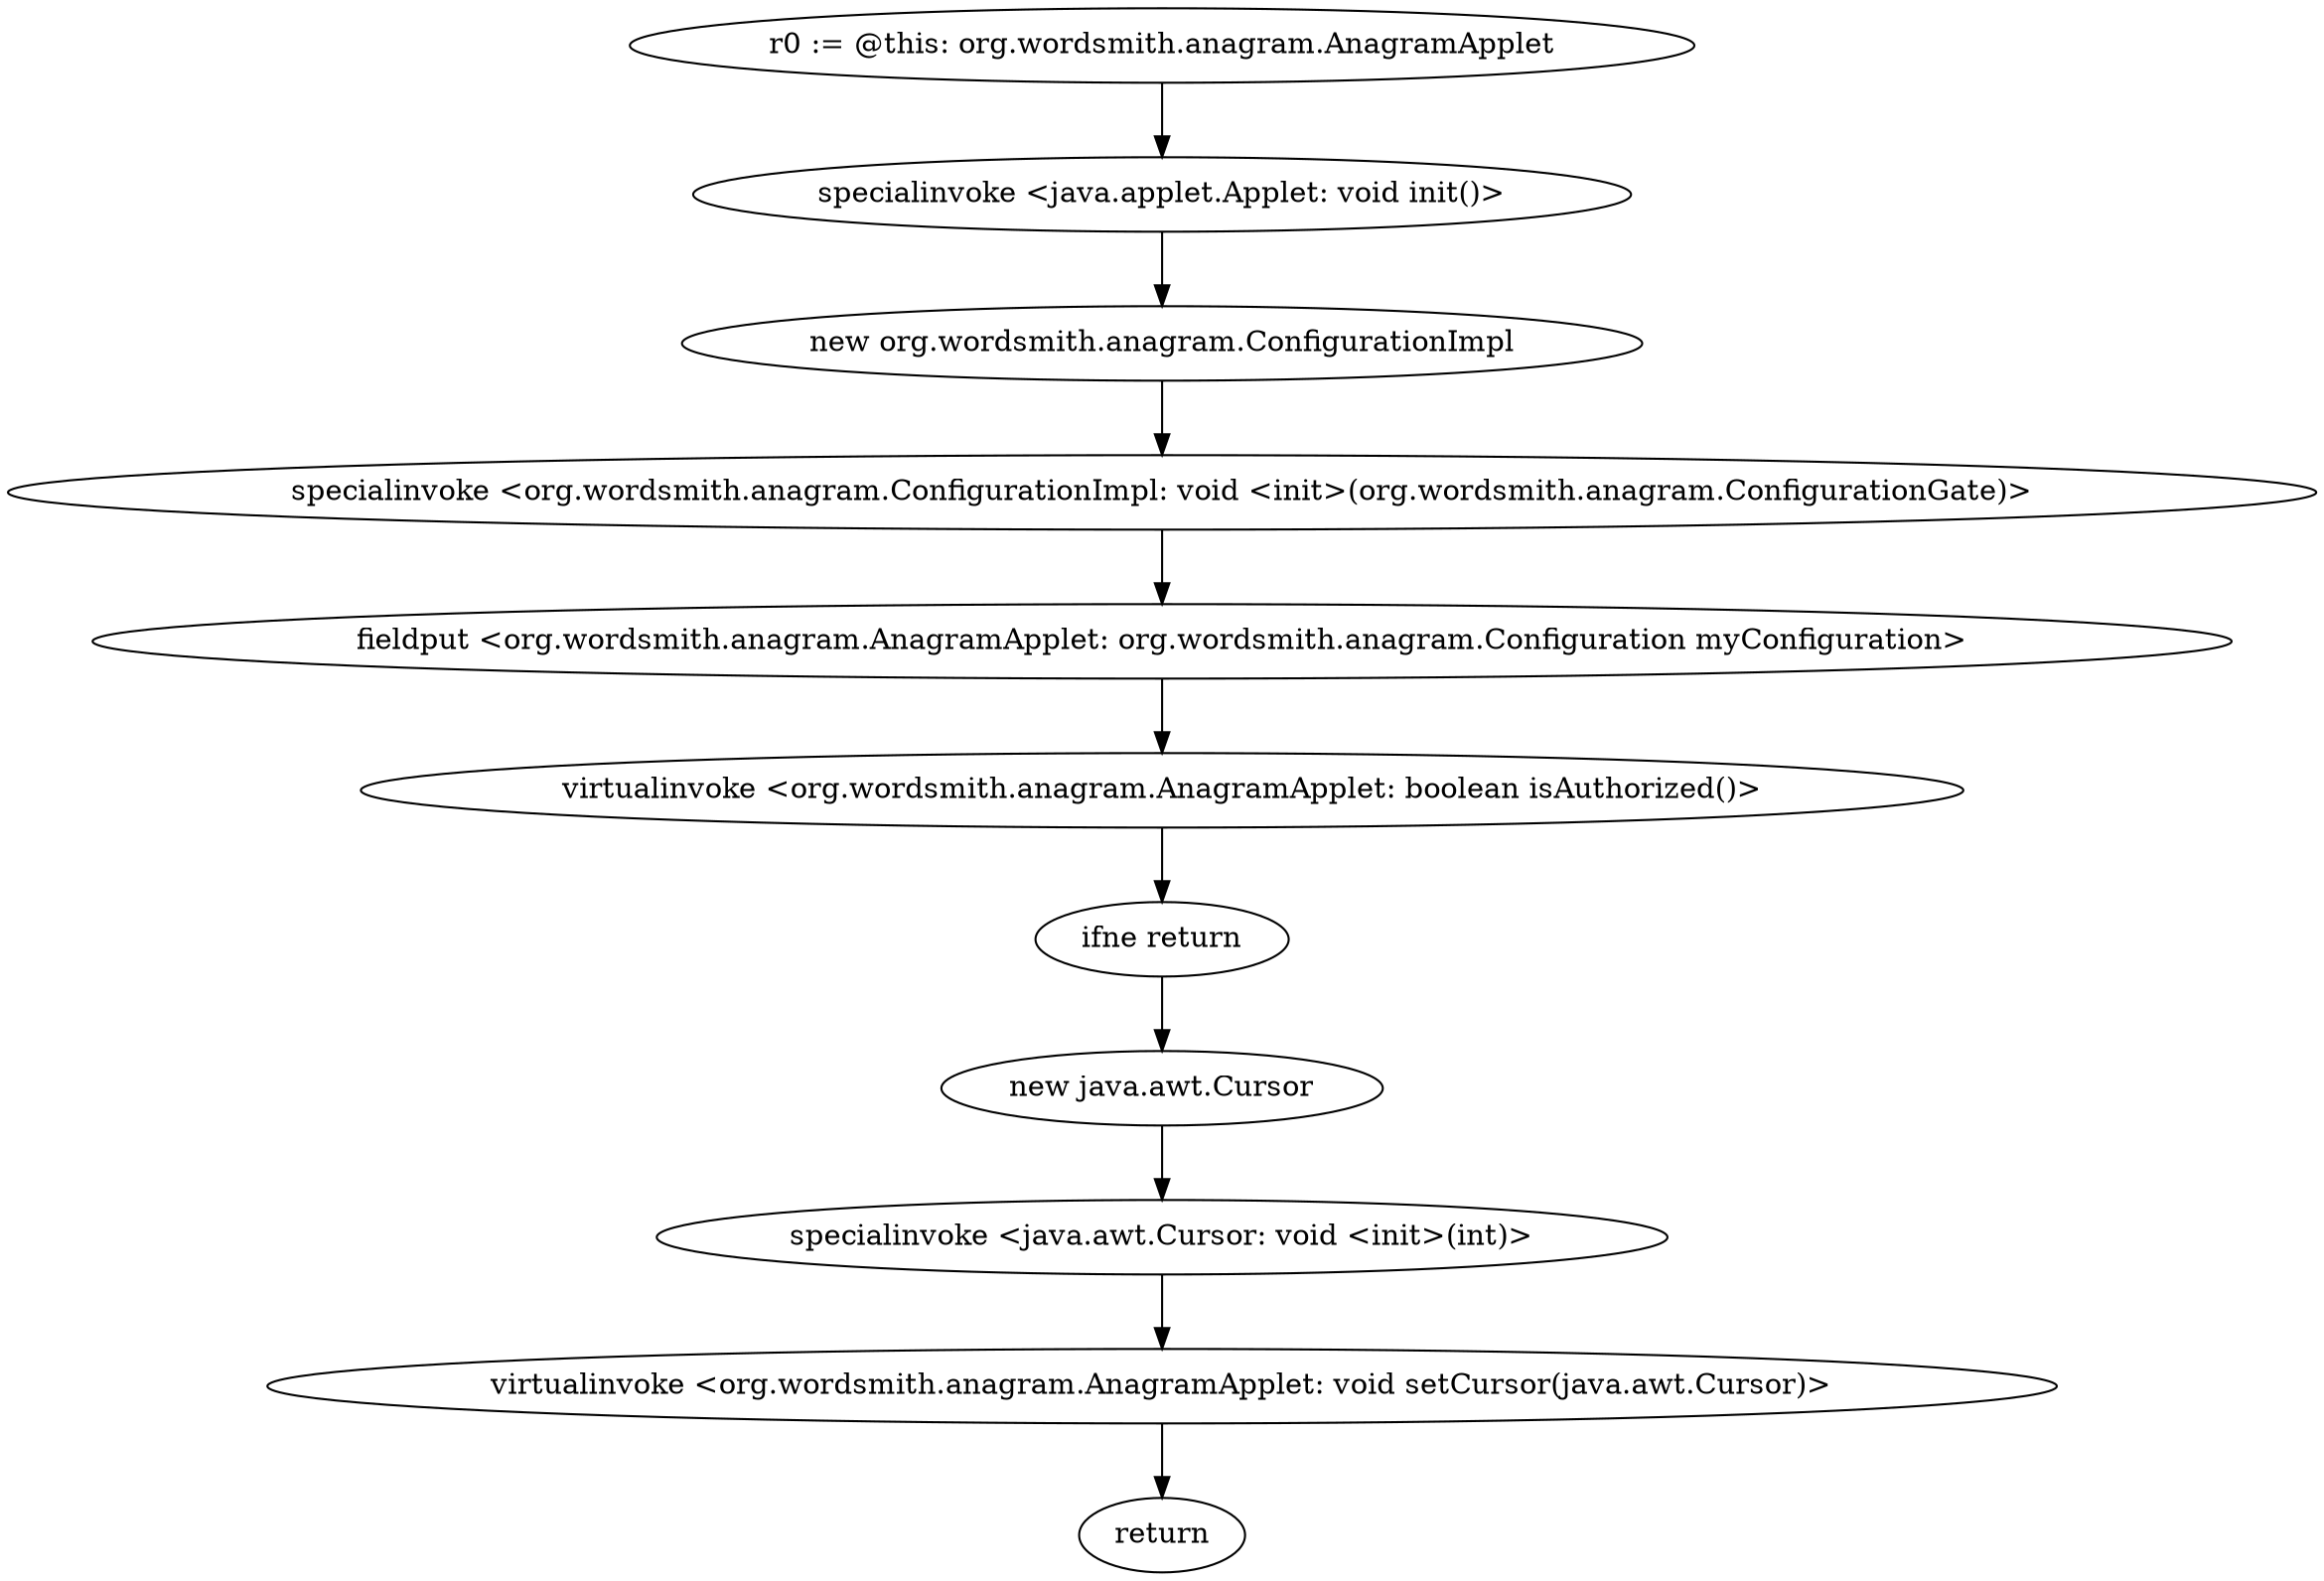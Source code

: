 digraph "" {
"r0 := @this: org.wordsmith.anagram.AnagramApplet"->"specialinvoke <java.applet.Applet: void init()>";
 "specialinvoke <java.applet.Applet: void init()>"->"new org.wordsmith.anagram.ConfigurationImpl";
 "new org.wordsmith.anagram.ConfigurationImpl"->"specialinvoke <org.wordsmith.anagram.ConfigurationImpl: void <init>(org.wordsmith.anagram.ConfigurationGate)>";
 "specialinvoke <org.wordsmith.anagram.ConfigurationImpl: void <init>(org.wordsmith.anagram.ConfigurationGate)>"->"fieldput <org.wordsmith.anagram.AnagramApplet: org.wordsmith.anagram.Configuration myConfiguration>";
 "fieldput <org.wordsmith.anagram.AnagramApplet: org.wordsmith.anagram.Configuration myConfiguration>"->"virtualinvoke <org.wordsmith.anagram.AnagramApplet: boolean isAuthorized()>";
 "virtualinvoke <org.wordsmith.anagram.AnagramApplet: boolean isAuthorized()>"->"ifne return";
 "ifne return"->"new java.awt.Cursor";
 "new java.awt.Cursor"->"specialinvoke <java.awt.Cursor: void <init>(int)>";
 "specialinvoke <java.awt.Cursor: void <init>(int)>"->"virtualinvoke <org.wordsmith.anagram.AnagramApplet: void setCursor(java.awt.Cursor)>";
 "virtualinvoke <org.wordsmith.anagram.AnagramApplet: void setCursor(java.awt.Cursor)>"->"return";
}

